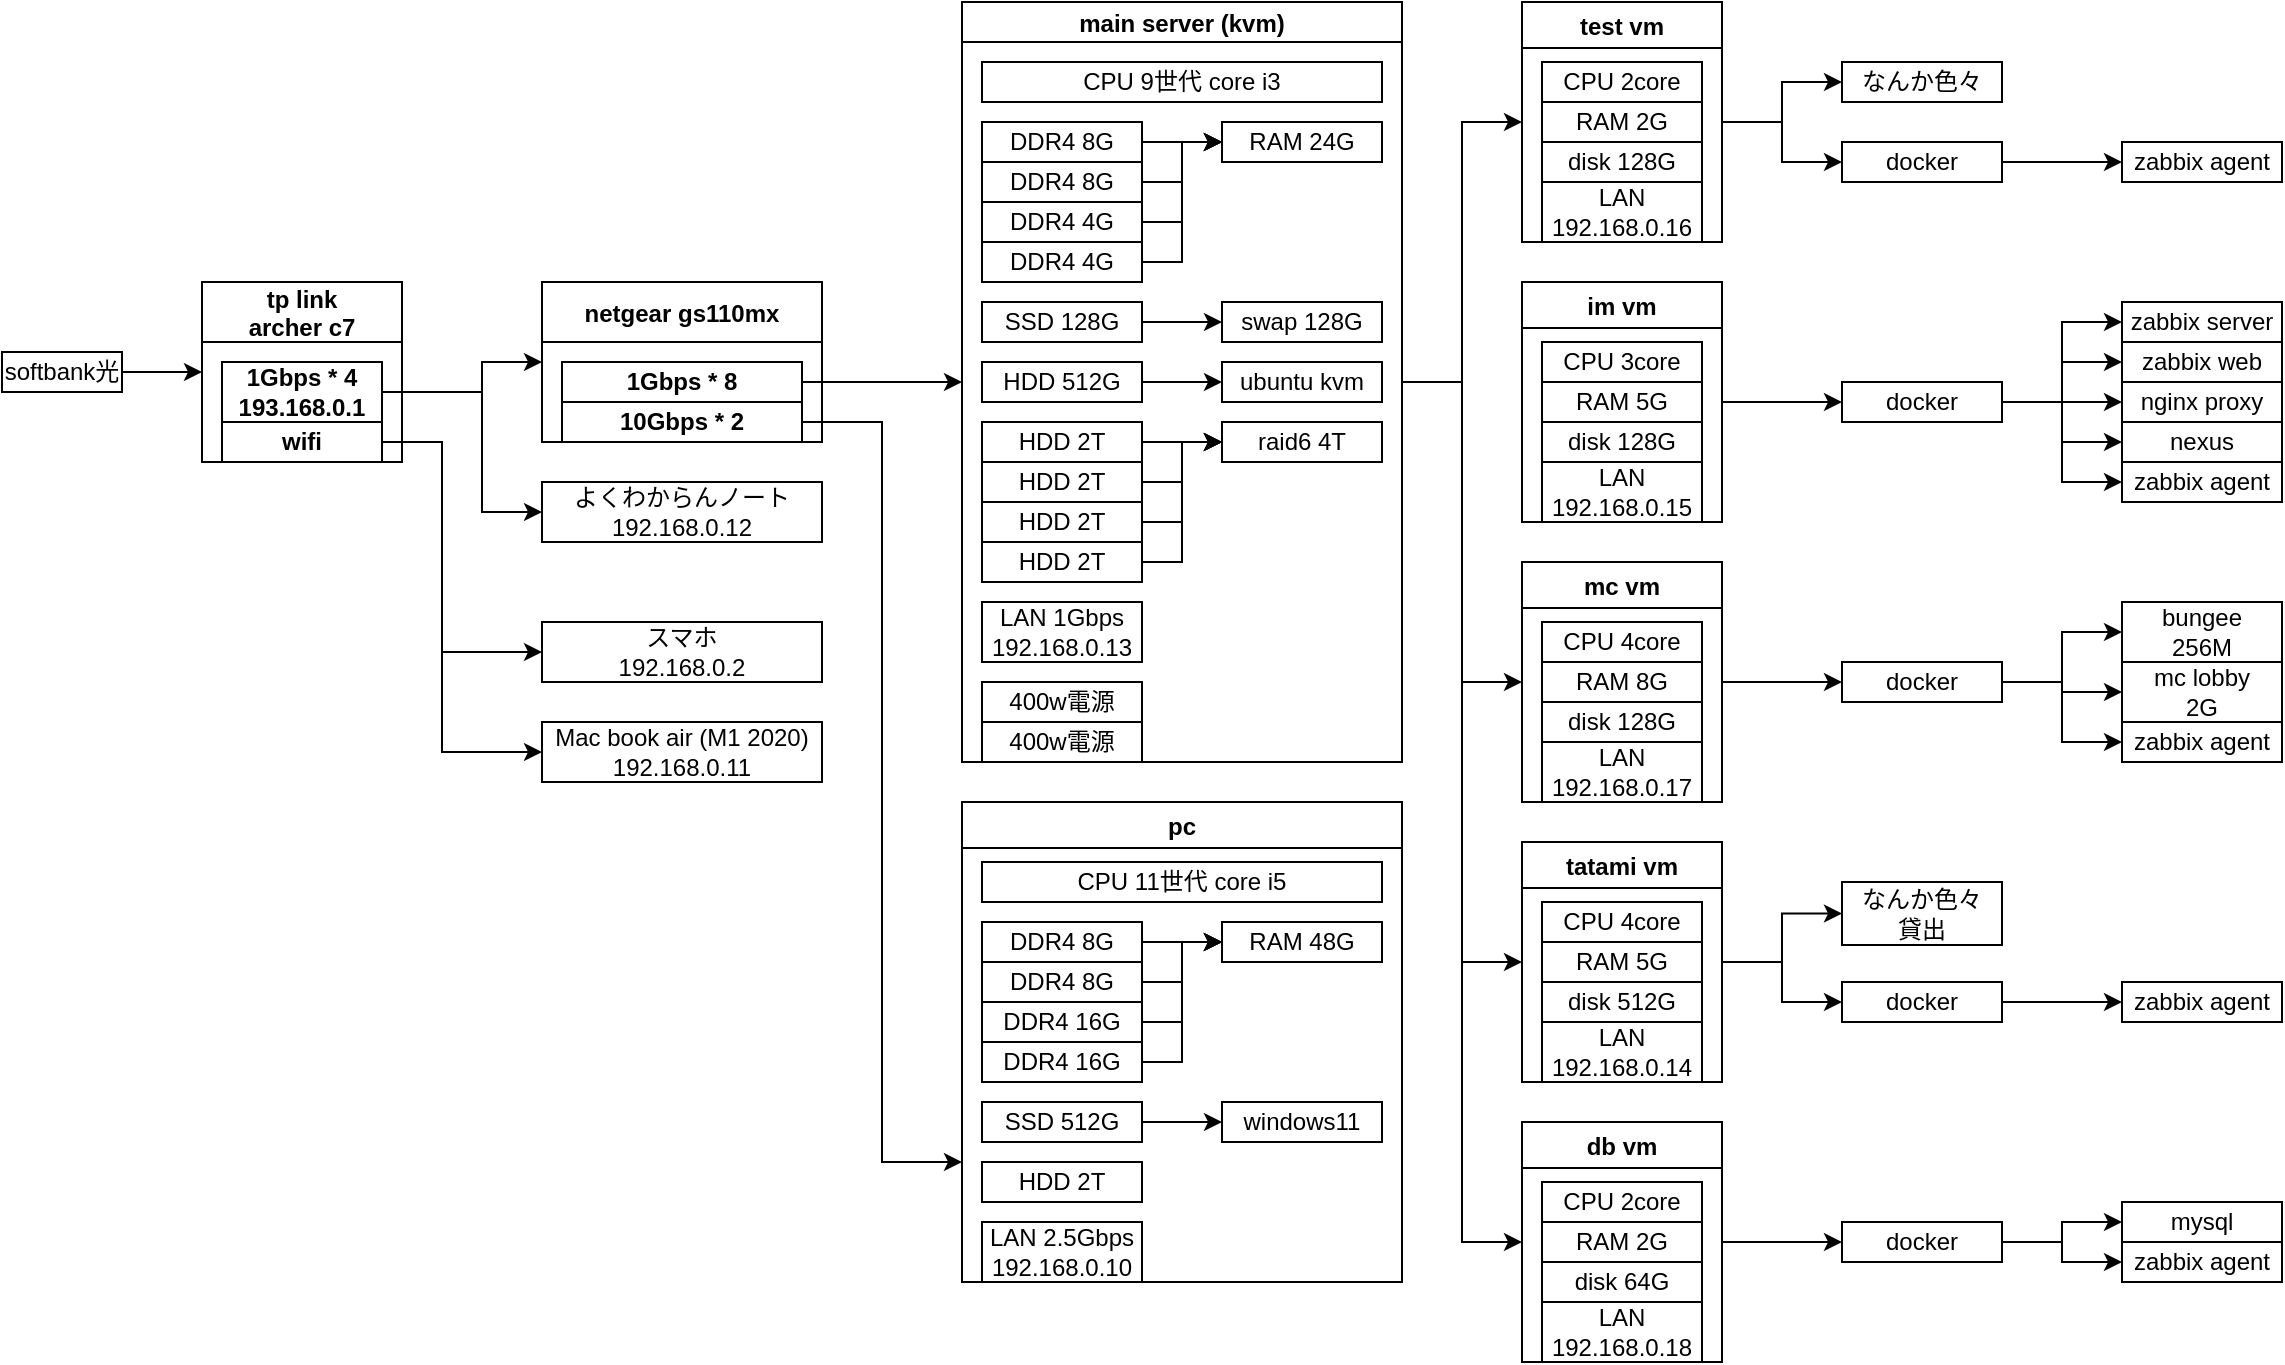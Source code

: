 <mxfile version="15.5.4" type="embed" pages="2"><diagram id="F0OBJqVu1mHpr89dbaOW" name="ページ1"><mxGraphModel dx="1146" dy="735" grid="1" gridSize="10" guides="1" tooltips="1" connect="1" arrows="1" fold="1" page="1" pageScale="1" pageWidth="1169" pageHeight="827" math="0" shadow="0"><root><mxCell id="0"/><mxCell id="1" parent="0"/><mxCell id="192" style="edgeStyle=orthogonalEdgeStyle;rounded=0;sketch=0;html=1;exitX=1;exitY=0.5;exitDx=0;exitDy=0;entryX=0;entryY=0.5;entryDx=0;entryDy=0;shadow=0;labelBackgroundColor=#FFFFFF;" parent="1" source="38" target="90" edge="1"><mxGeometry relative="1" as="geometry"/></mxCell><mxCell id="193" style="edgeStyle=orthogonalEdgeStyle;rounded=0;sketch=0;html=1;exitX=1;exitY=0.5;exitDx=0;exitDy=0;entryX=0;entryY=0.5;entryDx=0;entryDy=0;shadow=0;labelBackgroundColor=#FFFFFF;" parent="1" source="38" target="101" edge="1"><mxGeometry relative="1" as="geometry"/></mxCell><mxCell id="194" style="edgeStyle=orthogonalEdgeStyle;rounded=0;sketch=0;html=1;exitX=1;exitY=0.5;exitDx=0;exitDy=0;entryX=0;entryY=0.5;entryDx=0;entryDy=0;shadow=0;labelBackgroundColor=#FFFFFF;" parent="1" source="38" target="105" edge="1"><mxGeometry relative="1" as="geometry"/></mxCell><mxCell id="195" style="edgeStyle=orthogonalEdgeStyle;rounded=0;sketch=0;html=1;exitX=1;exitY=0.5;exitDx=0;exitDy=0;entryX=0;entryY=0.5;entryDx=0;entryDy=0;shadow=0;labelBackgroundColor=#FFFFFF;" parent="1" source="38" target="109" edge="1"><mxGeometry relative="1" as="geometry"/></mxCell><mxCell id="38" value="main server (kvm)" style="swimlane;startSize=20;shadow=0;sketch=0;" parent="1" vertex="1"><mxGeometry x="480" y="20" width="220" height="380" as="geometry"/></mxCell><mxCell id="14" value="CPU 9世代 core i3" style="rounded=0;whiteSpace=wrap;html=1;shadow=0;sketch=0;" parent="38" vertex="1"><mxGeometry x="10" y="30" width="200" height="20" as="geometry"/></mxCell><mxCell id="13" value="RAM 24G" style="rounded=0;whiteSpace=wrap;html=1;shadow=0;sketch=0;" parent="38" vertex="1"><mxGeometry x="130" y="60" width="80" height="20" as="geometry"/></mxCell><mxCell id="29" value="swap 128G" style="rounded=0;whiteSpace=wrap;html=1;shadow=0;sketch=0;" parent="38" vertex="1"><mxGeometry x="130" y="150" width="80" height="20" as="geometry"/></mxCell><mxCell id="63" style="edgeStyle=orthogonalEdgeStyle;rounded=0;html=1;exitX=1;exitY=0.5;exitDx=0;exitDy=0;entryX=0;entryY=0.5;entryDx=0;entryDy=0;shadow=0;sketch=0;" parent="38" source="12" target="29" edge="1"><mxGeometry relative="1" as="geometry"/></mxCell><mxCell id="12" value="SSD 128G" style="rounded=0;whiteSpace=wrap;html=1;shadow=0;sketch=0;" parent="38" vertex="1"><mxGeometry x="10" y="150" width="80" height="20" as="geometry"/></mxCell><mxCell id="28" value="ubuntu kvm" style="rounded=0;whiteSpace=wrap;html=1;shadow=0;sketch=0;" parent="38" vertex="1"><mxGeometry x="130" y="180" width="80" height="20" as="geometry"/></mxCell><mxCell id="66" style="edgeStyle=orthogonalEdgeStyle;rounded=0;html=1;exitX=1;exitY=0.5;exitDx=0;exitDy=0;entryX=0;entryY=0.5;entryDx=0;entryDy=0;shadow=0;sketch=0;" parent="38" source="9" target="15" edge="1"><mxGeometry relative="1" as="geometry"/></mxCell><mxCell id="9" value="HDD 2T" style="rounded=0;whiteSpace=wrap;html=1;shadow=0;sketch=0;" parent="38" vertex="1"><mxGeometry x="10" y="230" width="80" height="20" as="geometry"/></mxCell><mxCell id="68" style="edgeStyle=orthogonalEdgeStyle;rounded=0;html=1;exitX=1;exitY=0.5;exitDx=0;exitDy=0;entryX=0;entryY=0.5;entryDx=0;entryDy=0;shadow=0;sketch=0;" parent="38" source="10" target="15" edge="1"><mxGeometry relative="1" as="geometry"/></mxCell><mxCell id="10" value="HDD 2T" style="rounded=0;whiteSpace=wrap;html=1;shadow=0;sketch=0;" parent="38" vertex="1"><mxGeometry x="10" y="250" width="80" height="20" as="geometry"/></mxCell><mxCell id="65" style="edgeStyle=orthogonalEdgeStyle;rounded=0;html=1;exitX=1;exitY=0.5;exitDx=0;exitDy=0;entryX=0;entryY=0.5;entryDx=0;entryDy=0;shadow=0;sketch=0;" parent="38" source="8" target="15" edge="1"><mxGeometry relative="1" as="geometry"/></mxCell><mxCell id="8" value="HDD 2T" style="rounded=0;whiteSpace=wrap;html=1;shadow=0;sketch=0;" parent="38" vertex="1"><mxGeometry x="10" y="210" width="80" height="20" as="geometry"/></mxCell><mxCell id="69" style="edgeStyle=orthogonalEdgeStyle;rounded=0;html=1;exitX=1;exitY=0.5;exitDx=0;exitDy=0;entryX=0;entryY=0.5;entryDx=0;entryDy=0;shadow=0;sketch=0;" parent="38" source="7" target="15" edge="1"><mxGeometry relative="1" as="geometry"/></mxCell><mxCell id="7" value="HDD 2T" style="rounded=0;whiteSpace=wrap;html=1;shadow=0;sketch=0;" parent="38" vertex="1"><mxGeometry x="10" y="270" width="80" height="20" as="geometry"/></mxCell><mxCell id="4" value="400w電源" style="rounded=0;whiteSpace=wrap;html=1;shadow=0;sketch=0;" parent="38" vertex="1"><mxGeometry x="10" y="340" width="80" height="20" as="geometry"/></mxCell><mxCell id="5" value="400w電源" style="rounded=0;whiteSpace=wrap;html=1;shadow=0;sketch=0;" parent="38" vertex="1"><mxGeometry x="10" y="360" width="80" height="20" as="geometry"/></mxCell><mxCell id="15" value="raid6 4T" style="rounded=0;whiteSpace=wrap;html=1;shadow=0;sketch=0;" parent="38" vertex="1"><mxGeometry x="130" y="210" width="80" height="20" as="geometry"/></mxCell><mxCell id="64" style="edgeStyle=orthogonalEdgeStyle;rounded=0;html=1;exitX=1;exitY=0.5;exitDx=0;exitDy=0;entryX=0;entryY=0.5;entryDx=0;entryDy=0;shadow=0;sketch=0;" parent="38" source="11" target="28" edge="1"><mxGeometry relative="1" as="geometry"/></mxCell><mxCell id="11" value="HDD 512G" style="rounded=0;whiteSpace=wrap;html=1;shadow=0;sketch=0;" parent="38" vertex="1"><mxGeometry x="10" y="180" width="80" height="20" as="geometry"/></mxCell><mxCell id="48" value="LAN 1Gbps&lt;br&gt;192.168.0.13" style="rounded=0;whiteSpace=wrap;html=1;shadow=0;sketch=0;" parent="38" vertex="1"><mxGeometry x="10" y="300" width="80" height="30" as="geometry"/></mxCell><mxCell id="58" style="edgeStyle=orthogonalEdgeStyle;rounded=0;html=1;exitX=1;exitY=0.5;exitDx=0;exitDy=0;entryX=0;entryY=0.5;entryDx=0;entryDy=0;shadow=0;sketch=0;" parent="38" source="50" target="13" edge="1"><mxGeometry relative="1" as="geometry"/></mxCell><mxCell id="50" value="DDR4 8G" style="rounded=0;whiteSpace=wrap;html=1;shadow=0;sketch=0;" parent="38" vertex="1"><mxGeometry x="10" y="60" width="80" height="20" as="geometry"/></mxCell><mxCell id="60" style="edgeStyle=orthogonalEdgeStyle;rounded=0;html=1;exitX=1;exitY=0.5;exitDx=0;exitDy=0;entryX=0;entryY=0.5;entryDx=0;entryDy=0;shadow=0;sketch=0;" parent="38" source="51" target="13" edge="1"><mxGeometry relative="1" as="geometry"/></mxCell><mxCell id="51" value="DDR4 8G" style="rounded=0;whiteSpace=wrap;html=1;shadow=0;sketch=0;" parent="38" vertex="1"><mxGeometry x="10" y="80" width="80" height="20" as="geometry"/></mxCell><mxCell id="61" style="edgeStyle=orthogonalEdgeStyle;rounded=0;html=1;exitX=1;exitY=0.5;exitDx=0;exitDy=0;entryX=0;entryY=0.5;entryDx=0;entryDy=0;shadow=0;sketch=0;" parent="38" source="52" target="13" edge="1"><mxGeometry relative="1" as="geometry"/></mxCell><mxCell id="52" value="DDR4 4G" style="rounded=0;whiteSpace=wrap;html=1;shadow=0;sketch=0;" parent="38" vertex="1"><mxGeometry x="10" y="100" width="80" height="20" as="geometry"/></mxCell><mxCell id="62" style="edgeStyle=orthogonalEdgeStyle;rounded=0;html=1;exitX=1;exitY=0.5;exitDx=0;exitDy=0;entryX=0;entryY=0.5;entryDx=0;entryDy=0;shadow=0;sketch=0;" parent="38" source="53" target="13" edge="1"><mxGeometry relative="1" as="geometry"/></mxCell><mxCell id="53" value="DDR4 4G" style="rounded=0;whiteSpace=wrap;html=1;shadow=0;sketch=0;" parent="38" vertex="1"><mxGeometry x="10" y="120" width="80" height="20" as="geometry"/></mxCell><mxCell id="219" style="edgeStyle=orthogonalEdgeStyle;rounded=0;sketch=0;html=1;exitX=1;exitY=0.5;exitDx=0;exitDy=0;entryX=0;entryY=0.5;entryDx=0;entryDy=0;shadow=0;labelBackgroundColor=#FFFFFF;" parent="1" source="55" target="203" edge="1"><mxGeometry relative="1" as="geometry"/></mxCell><mxCell id="55" value="softbank光" style="rounded=0;whiteSpace=wrap;html=1;shadow=0;sketch=0;" parent="1" vertex="1"><mxGeometry y="195" width="60" height="20" as="geometry"/></mxCell><mxCell id="70" value="pc" style="swimlane;shadow=0;sketch=0;" parent="1" vertex="1"><mxGeometry x="480" y="420" width="220" height="240" as="geometry"/></mxCell><mxCell id="71" value="CPU 11世代 core i5" style="rounded=0;whiteSpace=wrap;html=1;shadow=0;sketch=0;" parent="70" vertex="1"><mxGeometry x="10" y="30" width="200" height="20" as="geometry"/></mxCell><mxCell id="72" value="RAM 48G" style="rounded=0;whiteSpace=wrap;html=1;shadow=0;sketch=0;" parent="70" vertex="1"><mxGeometry x="130" y="60" width="80" height="20" as="geometry"/></mxCell><mxCell id="73" style="edgeStyle=orthogonalEdgeStyle;rounded=0;html=1;exitX=1;exitY=0.5;exitDx=0;exitDy=0;entryX=0;entryY=0.5;entryDx=0;entryDy=0;shadow=0;sketch=0;" parent="70" source="74" target="72" edge="1"><mxGeometry relative="1" as="geometry"/></mxCell><mxCell id="74" value="DDR4 8G" style="rounded=0;whiteSpace=wrap;html=1;shadow=0;sketch=0;" parent="70" vertex="1"><mxGeometry x="10" y="60" width="80" height="20" as="geometry"/></mxCell><mxCell id="75" style="edgeStyle=orthogonalEdgeStyle;rounded=0;html=1;exitX=1;exitY=0.5;exitDx=0;exitDy=0;entryX=0;entryY=0.5;entryDx=0;entryDy=0;shadow=0;sketch=0;" parent="70" source="76" target="72" edge="1"><mxGeometry relative="1" as="geometry"/></mxCell><mxCell id="76" value="DDR4 8G" style="rounded=0;whiteSpace=wrap;html=1;shadow=0;sketch=0;" parent="70" vertex="1"><mxGeometry x="10" y="80" width="80" height="20" as="geometry"/></mxCell><mxCell id="77" style="edgeStyle=orthogonalEdgeStyle;rounded=0;html=1;exitX=1;exitY=0.5;exitDx=0;exitDy=0;entryX=0;entryY=0.5;entryDx=0;entryDy=0;shadow=0;sketch=0;" parent="70" source="78" target="72" edge="1"><mxGeometry relative="1" as="geometry"/></mxCell><mxCell id="78" value="DDR4 16G" style="rounded=0;whiteSpace=wrap;html=1;shadow=0;sketch=0;" parent="70" vertex="1"><mxGeometry x="10" y="100" width="80" height="20" as="geometry"/></mxCell><mxCell id="79" style="edgeStyle=orthogonalEdgeStyle;rounded=0;html=1;exitX=1;exitY=0.5;exitDx=0;exitDy=0;entryX=0;entryY=0.5;entryDx=0;entryDy=0;shadow=0;sketch=0;" parent="70" source="80" target="72" edge="1"><mxGeometry relative="1" as="geometry"/></mxCell><mxCell id="80" value="DDR4 16G" style="rounded=0;whiteSpace=wrap;html=1;shadow=0;sketch=0;" parent="70" vertex="1"><mxGeometry x="10" y="120" width="80" height="20" as="geometry"/></mxCell><mxCell id="81" value="windows11" style="rounded=0;whiteSpace=wrap;html=1;shadow=0;sketch=0;" parent="70" vertex="1"><mxGeometry x="130" y="150" width="80" height="20" as="geometry"/></mxCell><mxCell id="82" style="edgeStyle=orthogonalEdgeStyle;rounded=0;html=1;exitX=1;exitY=0.5;exitDx=0;exitDy=0;entryX=0;entryY=0.5;entryDx=0;entryDy=0;shadow=0;sketch=0;" parent="70" source="83" target="81" edge="1"><mxGeometry relative="1" as="geometry"/></mxCell><mxCell id="83" value="SSD 512G" style="rounded=0;whiteSpace=wrap;html=1;shadow=0;sketch=0;" parent="70" vertex="1"><mxGeometry x="10" y="150" width="80" height="20" as="geometry"/></mxCell><mxCell id="84" value="HDD 2T" style="rounded=0;whiteSpace=wrap;html=1;shadow=0;sketch=0;" parent="70" vertex="1"><mxGeometry x="10" y="180" width="80" height="20" as="geometry"/></mxCell><mxCell id="88" value="LAN 2.5Gbps&lt;br&gt;192.168.0.10" style="rounded=0;whiteSpace=wrap;html=1;shadow=0;sketch=0;" parent="70" vertex="1"><mxGeometry x="10" y="210" width="80" height="30" as="geometry"/></mxCell><mxCell id="132" style="edgeStyle=orthogonalEdgeStyle;rounded=0;html=1;exitX=1;exitY=0.5;exitDx=0;exitDy=0;entryX=0;entryY=0.5;entryDx=0;entryDy=0;shadow=0;sketch=0;" parent="1" source="90" target="127" edge="1"><mxGeometry relative="1" as="geometry"/></mxCell><mxCell id="172" style="edgeStyle=orthogonalEdgeStyle;rounded=0;html=1;exitX=1;exitY=0.5;exitDx=0;exitDy=0;entryX=0;entryY=0.5;entryDx=0;entryDy=0;shadow=0;sketch=0;" parent="1" source="90" target="171" edge="1"><mxGeometry relative="1" as="geometry"/></mxCell><mxCell id="90" value="test vm" style="swimlane;shadow=0;sketch=0;" parent="1" vertex="1"><mxGeometry x="760" y="20" width="100" height="120" as="geometry"/></mxCell><mxCell id="94" value="CPU 2core" style="rounded=0;whiteSpace=wrap;html=1;shadow=0;sketch=0;" parent="90" vertex="1"><mxGeometry x="10" y="30" width="80" height="20" as="geometry"/></mxCell><mxCell id="95" value="RAM 2G" style="rounded=0;whiteSpace=wrap;html=1;shadow=0;sketch=0;" parent="90" vertex="1"><mxGeometry x="10" y="50" width="80" height="20" as="geometry"/></mxCell><mxCell id="96" value="disk 128G" style="rounded=0;whiteSpace=wrap;html=1;shadow=0;sketch=0;" parent="90" vertex="1"><mxGeometry x="10" y="70" width="80" height="20" as="geometry"/></mxCell><mxCell id="156" value="LAN&lt;br&gt;192.168.0.16" style="rounded=0;whiteSpace=wrap;html=1;shadow=0;sketch=0;" parent="90" vertex="1"><mxGeometry x="10" y="90" width="80" height="30" as="geometry"/></mxCell><mxCell id="140" style="edgeStyle=orthogonalEdgeStyle;rounded=0;html=1;exitX=1;exitY=0.5;exitDx=0;exitDy=0;entryX=0;entryY=0.5;entryDx=0;entryDy=0;shadow=0;sketch=0;" parent="1" source="97" target="139" edge="1"><mxGeometry relative="1" as="geometry"/></mxCell><mxCell id="97" value="im vm" style="swimlane;shadow=0;sketch=0;" parent="1" vertex="1"><mxGeometry x="760" y="160" width="100" height="120" as="geometry"/></mxCell><mxCell id="98" value="CPU 3core" style="rounded=0;whiteSpace=wrap;html=1;shadow=0;sketch=0;" parent="97" vertex="1"><mxGeometry x="10" y="30" width="80" height="20" as="geometry"/></mxCell><mxCell id="99" value="RAM 5G" style="rounded=0;whiteSpace=wrap;html=1;shadow=0;sketch=0;" parent="97" vertex="1"><mxGeometry x="10" y="50" width="80" height="20" as="geometry"/></mxCell><mxCell id="100" value="disk 128G" style="rounded=0;whiteSpace=wrap;html=1;shadow=0;sketch=0;" parent="97" vertex="1"><mxGeometry x="10" y="70" width="80" height="20" as="geometry"/></mxCell><mxCell id="157" value="LAN&lt;br&gt;192.168.0.15" style="rounded=0;whiteSpace=wrap;html=1;shadow=0;sketch=0;" parent="97" vertex="1"><mxGeometry x="10" y="90" width="80" height="30" as="geometry"/></mxCell><mxCell id="146" style="edgeStyle=orthogonalEdgeStyle;rounded=0;html=1;exitX=1;exitY=0.5;exitDx=0;exitDy=0;entryX=0;entryY=0.5;entryDx=0;entryDy=0;shadow=0;sketch=0;" parent="1" source="101" target="145" edge="1"><mxGeometry relative="1" as="geometry"/></mxCell><mxCell id="101" value="mc vm" style="swimlane;shadow=0;sketch=0;startSize=23;" parent="1" vertex="1"><mxGeometry x="760" y="300" width="100" height="120" as="geometry"/></mxCell><mxCell id="102" value="CPU 4core" style="rounded=0;whiteSpace=wrap;html=1;shadow=0;sketch=0;" parent="101" vertex="1"><mxGeometry x="10" y="30" width="80" height="20" as="geometry"/></mxCell><mxCell id="103" value="RAM 8G" style="rounded=0;whiteSpace=wrap;html=1;shadow=0;sketch=0;" parent="101" vertex="1"><mxGeometry x="10" y="50" width="80" height="20" as="geometry"/></mxCell><mxCell id="104" value="disk 128G" style="rounded=0;whiteSpace=wrap;html=1;shadow=0;sketch=0;" parent="101" vertex="1"><mxGeometry x="10" y="70" width="80" height="20" as="geometry"/></mxCell><mxCell id="159" value="LAN&lt;br&gt;192.168.0.17" style="rounded=0;whiteSpace=wrap;html=1;shadow=0;sketch=0;" parent="101" vertex="1"><mxGeometry x="10" y="90" width="80" height="30" as="geometry"/></mxCell><mxCell id="151" style="edgeStyle=orthogonalEdgeStyle;rounded=0;html=1;exitX=1;exitY=0.5;exitDx=0;exitDy=0;entryX=0;entryY=0.5;entryDx=0;entryDy=0;shadow=0;sketch=0;" parent="1" source="105" target="150" edge="1"><mxGeometry relative="1" as="geometry"/></mxCell><mxCell id="180" style="edgeStyle=orthogonalEdgeStyle;rounded=0;html=1;exitX=1;exitY=0.5;exitDx=0;exitDy=0;entryX=0;entryY=0.5;entryDx=0;entryDy=0;shadow=0;sketch=0;" parent="1" source="105" target="179" edge="1"><mxGeometry relative="1" as="geometry"/></mxCell><mxCell id="105" value="tatami vm" style="swimlane;startSize=23;shadow=0;sketch=0;" parent="1" vertex="1"><mxGeometry x="760" y="440" width="100" height="120" as="geometry"/></mxCell><mxCell id="106" value="CPU 4core" style="rounded=0;whiteSpace=wrap;html=1;shadow=0;sketch=0;" parent="105" vertex="1"><mxGeometry x="10" y="30" width="80" height="20" as="geometry"/></mxCell><mxCell id="107" value="RAM 5G" style="rounded=0;whiteSpace=wrap;html=1;shadow=0;sketch=0;" parent="105" vertex="1"><mxGeometry x="10" y="50" width="80" height="20" as="geometry"/></mxCell><mxCell id="108" value="disk 512G" style="rounded=0;whiteSpace=wrap;html=1;shadow=0;sketch=0;" parent="105" vertex="1"><mxGeometry x="10" y="70" width="80" height="20" as="geometry"/></mxCell><mxCell id="160" value="LAN&lt;br&gt;192.168.0.14" style="rounded=0;whiteSpace=wrap;html=1;shadow=0;sketch=0;" parent="105" vertex="1"><mxGeometry x="10" y="90" width="80" height="30" as="geometry"/></mxCell><mxCell id="153" style="edgeStyle=orthogonalEdgeStyle;rounded=0;html=1;exitX=1;exitY=0.5;exitDx=0;exitDy=0;entryX=0;entryY=0.5;entryDx=0;entryDy=0;shadow=0;sketch=0;" parent="1" source="109" target="152" edge="1"><mxGeometry relative="1" as="geometry"/></mxCell><mxCell id="109" value="db vm" style="swimlane;startSize=23;shadow=0;sketch=0;" parent="1" vertex="1"><mxGeometry x="760" y="580" width="100" height="120" as="geometry"/></mxCell><mxCell id="110" value="CPU 2core" style="rounded=0;whiteSpace=wrap;html=1;shadow=0;sketch=0;" parent="109" vertex="1"><mxGeometry x="10" y="30" width="80" height="20" as="geometry"/></mxCell><mxCell id="111" value="RAM 2G" style="rounded=0;whiteSpace=wrap;html=1;shadow=0;sketch=0;" parent="109" vertex="1"><mxGeometry x="10" y="50" width="80" height="20" as="geometry"/></mxCell><mxCell id="112" value="disk 64G" style="rounded=0;whiteSpace=wrap;html=1;shadow=0;sketch=0;" parent="109" vertex="1"><mxGeometry x="10" y="70" width="80" height="20" as="geometry"/></mxCell><mxCell id="161" value="LAN&lt;br&gt;192.168.0.18" style="rounded=0;whiteSpace=wrap;html=1;shadow=0;sketch=0;" parent="109" vertex="1"><mxGeometry x="10" y="90" width="80" height="30" as="geometry"/></mxCell><mxCell id="127" value="なんか色々" style="rounded=0;whiteSpace=wrap;html=1;shadow=0;sketch=0;" parent="1" vertex="1"><mxGeometry x="920" y="50" width="80" height="20" as="geometry"/></mxCell><mxCell id="128" value="zabbix server&lt;span style=&quot;color: rgba(0 , 0 , 0 , 0) ; font-family: monospace ; font-size: 0px&quot;&gt;%3CmxGraphModel%3E%3Croot%3E%3CmxCell%20id%3D%220%22%2F%3E%3CmxCell%20id%3D%221%22%20parent%3D%220%22%2F%3E%3CmxCell%20id%3D%222%22%20value%3D%22%E3%81%AA%E3%82%93%E3%81%8B%E8%89%B2%E3%80%85%22%20style%3D%22rounded%3D0%3BwhiteSpace%3Dwrap%3Bhtml%3D1%3B%22%20vertex%3D%221%22%20parent%3D%221%22%3E%3CmxGeometry%20x%3D%22680%22%20y%3D%2240%22%20width%3D%2280%22%20height%3D%2220%22%20as%3D%22geometry%22%2F%3E%3C%2FmxCell%3E%3C%2Froot%3E%3C%2FmxGraphModel%3E&lt;/span&gt;&lt;span style=&quot;color: rgba(0 , 0 , 0 , 0) ; font-family: monospace ; font-size: 0px&quot;&gt;%3CmxGraphModel%3E%3Croot%3E%3CmxCell%20id%3D%220%22%2F%3E%3CmxCell%20id%3D%221%22%20parent%3D%220%22%2F%3E%3CmxCell%20id%3D%222%22%20value%3D%22%E3%81%AA%E3%82%93%E3%81%8B%E8%89%B2%E3%80%85%22%20style%3D%22rounded%3D0%3BwhiteSpace%3Dwrap%3Bhtml%3D1%3B%22%20vertex%3D%221%22%20parent%3D%221%22%3E%3CmxGeometry%20x%3D%22680%22%20y%3D%2240%22%20width%3D%2280%22%20height%3D%2220%22%20as%3D%22geometry%22%2F%3E%3C%2FmxCell%3E%3C%2Froot%3E%3C%2FmxGraphModel%3E&lt;/span&gt;" style="rounded=0;whiteSpace=wrap;html=1;shadow=0;sketch=0;" parent="1" vertex="1"><mxGeometry x="1060" y="170" width="80" height="20" as="geometry"/></mxCell><mxCell id="129" value="zabbix web&lt;span style=&quot;color: rgba(0 , 0 , 0 , 0) ; font-family: monospace ; font-size: 0px&quot;&gt;%3CmxGraphModel%3E%3Croot%3E%3CmxCell%20id%3D%220%22%2F%3E%3CmxCell%20id%3D%221%22%20parent%3D%220%22%2F%3E%3CmxCell%20id%3D%222%22%20value%3D%22%E3%81%AA%E3%82%93%E3%81%8B%E8%89%B2%E3%80%85%22%20style%3D%22rounded%3D0%3BwhiteSpace%3Dwrap%3Bhtml%3D1%3B%22%20vertex%3D%221%22%20parent%3D%221%22%3E%3CmxGeometry%20x%3D%22680%22%20y%3D%2240%22%20width%3D%2280%22%20height%3D%2220%22%20as%3D%22geometry%22%2F%3E%3C%2FmxCell%3E%3C%2Froot%3E%3C%2FmxGraphModel%3E&lt;/span&gt;&lt;span style=&quot;color: rgba(0 , 0 , 0 , 0) ; font-family: monospace ; font-size: 0px&quot;&gt;%3CmxGraphModel%3E%3Croot%3E%3CmxCell%20id%3D%220%22%2F%3E%3CmxCell%20id%3D%221%22%20parent%3D%220%22%2F%3E%3CmxCell%20id%3D%222%22%20value%3D%22%E3%81%AA%E3%82%93%E3%81%8B%E8%89%B2%E3%80%85%22%20style%3D%22rounded%3D0%3BwhiteSpace%3Dwrap%3Bhtml%3D1%3B%22%20vertex%3D%221%22%20parent%3D%221%22%3E%3CmxGeometry%20x%3D%22680%22%20y%3D%2240%22%20width%3D%2280%22%20height%3D%2220%22%20as%3D%22geometry%22%2F%3E%3C%2FmxCell%3E%3C%2Froot%3E%3C%2FmxGraphModel&lt;/span&gt;" style="rounded=0;whiteSpace=wrap;html=1;shadow=0;sketch=0;" parent="1" vertex="1"><mxGeometry x="1060" y="190" width="80" height="20" as="geometry"/></mxCell><mxCell id="130" value="nginx proxy" style="rounded=0;whiteSpace=wrap;html=1;shadow=0;sketch=0;" parent="1" vertex="1"><mxGeometry x="1060" y="210" width="80" height="20" as="geometry"/></mxCell><mxCell id="131" value="nexus" style="rounded=0;whiteSpace=wrap;html=1;shadow=0;sketch=0;" parent="1" vertex="1"><mxGeometry x="1060" y="230" width="80" height="20" as="geometry"/></mxCell><mxCell id="138" value="bungee&lt;br&gt;256M" style="rounded=0;whiteSpace=wrap;html=1;shadow=0;sketch=0;" parent="1" vertex="1"><mxGeometry x="1060" y="320" width="80" height="30" as="geometry"/></mxCell><mxCell id="141" style="edgeStyle=orthogonalEdgeStyle;rounded=0;html=1;exitX=1;exitY=0.5;exitDx=0;exitDy=0;entryX=0;entryY=0.5;entryDx=0;entryDy=0;shadow=0;sketch=0;" parent="1" source="139" target="128" edge="1"><mxGeometry relative="1" as="geometry"/></mxCell><mxCell id="142" style="edgeStyle=orthogonalEdgeStyle;rounded=0;html=1;exitX=1;exitY=0.5;exitDx=0;exitDy=0;entryX=0;entryY=0.5;entryDx=0;entryDy=0;shadow=0;sketch=0;" parent="1" source="139" target="129" edge="1"><mxGeometry relative="1" as="geometry"/></mxCell><mxCell id="143" style="edgeStyle=orthogonalEdgeStyle;rounded=0;html=1;exitX=1;exitY=0.5;exitDx=0;exitDy=0;entryX=0;entryY=0.5;entryDx=0;entryDy=0;shadow=0;sketch=0;" parent="1" source="139" target="130" edge="1"><mxGeometry relative="1" as="geometry"/></mxCell><mxCell id="144" style="edgeStyle=orthogonalEdgeStyle;rounded=0;html=1;exitX=1;exitY=0.5;exitDx=0;exitDy=0;entryX=0;entryY=0.5;entryDx=0;entryDy=0;shadow=0;sketch=0;" parent="1" source="139" target="131" edge="1"><mxGeometry relative="1" as="geometry"/></mxCell><mxCell id="184" style="edgeStyle=orthogonalEdgeStyle;rounded=0;html=1;exitX=1;exitY=0.5;exitDx=0;exitDy=0;entryX=0;entryY=0.5;entryDx=0;entryDy=0;shadow=0;sketch=0;" parent="1" source="139" target="175" edge="1"><mxGeometry relative="1" as="geometry"/></mxCell><mxCell id="139" value="docker" style="rounded=0;whiteSpace=wrap;html=1;shadow=0;sketch=0;" parent="1" vertex="1"><mxGeometry x="920" y="210" width="80" height="20" as="geometry"/></mxCell><mxCell id="147" style="edgeStyle=orthogonalEdgeStyle;rounded=0;html=1;exitX=1;exitY=0.5;exitDx=0;exitDy=0;entryX=0;entryY=0.5;entryDx=0;entryDy=0;shadow=0;sketch=0;" parent="1" source="145" target="138" edge="1"><mxGeometry relative="1" as="geometry"/></mxCell><mxCell id="149" style="edgeStyle=orthogonalEdgeStyle;rounded=0;html=1;exitX=1;exitY=0.5;exitDx=0;exitDy=0;entryX=0;entryY=0.5;entryDx=0;entryDy=0;shadow=0;sketch=0;" parent="1" source="145" target="148" edge="1"><mxGeometry relative="1" as="geometry"/></mxCell><mxCell id="183" style="edgeStyle=orthogonalEdgeStyle;rounded=0;html=1;exitX=1;exitY=0.5;exitDx=0;exitDy=0;entryX=0;entryY=0.5;entryDx=0;entryDy=0;shadow=0;sketch=0;" parent="1" source="145" target="176" edge="1"><mxGeometry relative="1" as="geometry"/></mxCell><mxCell id="145" value="docker" style="rounded=0;whiteSpace=wrap;html=1;shadow=0;sketch=0;" parent="1" vertex="1"><mxGeometry x="920" y="350" width="80" height="20" as="geometry"/></mxCell><mxCell id="148" value="mc lobby&lt;br&gt;2G" style="rounded=0;whiteSpace=wrap;html=1;shadow=0;sketch=0;" parent="1" vertex="1"><mxGeometry x="1060" y="350" width="80" height="30" as="geometry"/></mxCell><mxCell id="150" value="なんか色々&lt;br&gt;貸出" style="rounded=0;whiteSpace=wrap;html=1;shadow=0;sketch=0;" parent="1" vertex="1"><mxGeometry x="920" y="460" width="80" height="31.5" as="geometry"/></mxCell><mxCell id="155" style="edgeStyle=orthogonalEdgeStyle;rounded=0;html=1;exitX=1;exitY=0.5;exitDx=0;exitDy=0;entryX=0;entryY=0.5;entryDx=0;entryDy=0;shadow=0;sketch=0;" parent="1" source="152" target="154" edge="1"><mxGeometry relative="1" as="geometry"/></mxCell><mxCell id="182" style="edgeStyle=orthogonalEdgeStyle;rounded=0;html=1;exitX=1;exitY=0.5;exitDx=0;exitDy=0;entryX=0;entryY=0.5;entryDx=0;entryDy=0;shadow=0;sketch=0;" parent="1" source="152" target="178" edge="1"><mxGeometry relative="1" as="geometry"/></mxCell><mxCell id="152" value="docker" style="rounded=0;whiteSpace=wrap;html=1;shadow=0;sketch=0;" parent="1" vertex="1"><mxGeometry x="920" y="630" width="80" height="20" as="geometry"/></mxCell><mxCell id="154" value="mysql" style="rounded=0;whiteSpace=wrap;html=1;shadow=0;sketch=0;" parent="1" vertex="1"><mxGeometry x="1060" y="620" width="80" height="20" as="geometry"/></mxCell><mxCell id="163" value="Mac book air (M1 2020)&lt;br&gt;192.168.0.11" style="rounded=0;whiteSpace=wrap;html=1;shadow=0;sketch=0;" parent="1" vertex="1"><mxGeometry x="270" y="380" width="140" height="30" as="geometry"/></mxCell><mxCell id="164" value="よくわからんノート&lt;br&gt;192.168.0.12" style="rounded=0;whiteSpace=wrap;html=1;shadow=0;sketch=0;" parent="1" vertex="1"><mxGeometry x="270" y="260" width="140" height="30" as="geometry"/></mxCell><mxCell id="165" value="スマホ&lt;br&gt;192.168.0.2" style="rounded=0;whiteSpace=wrap;html=1;shadow=0;sketch=0;" parent="1" vertex="1"><mxGeometry x="270" y="330" width="140" height="30" as="geometry"/></mxCell><mxCell id="169" value="zabbix agent&lt;span style=&quot;color: rgba(0 , 0 , 0 , 0) ; font-family: monospace ; font-size: 0px&quot;&gt;%3CmxGraphModel%3E%3Croot%3E%3CmxCell%20id%3D%220%22%2F%3E%3CmxCell%20id%3D%221%22%20parent%3D%220%22%2F%3E%3CmxCell%20id%3D%222%22%20value%3D%22%E3%81%AA%E3%82%93%E3%81%8B%E8%89%B2%E3%80%85%22%20style%3D%22rounded%3D0%3BwhiteSpace%3Dwrap%3Bhtml%3D1%3B%22%20vertex%3D%221%22%20parent%3D%221%22%3E%3CmxGeometry%20x%3D%22680%22%20y%3D%2240%22%20width%3D%2280%22%20height%3D%2220%22%20as%3D%22geometry%22%2F%3E%3C%2FmxCell%3E%3C%2Froot%3E%3C%2FmxGraphModel%3E&lt;/span&gt;&lt;span style=&quot;color: rgba(0 , 0 , 0 , 0) ; font-family: monospace ; font-size: 0px&quot;&gt;%3CmxGraphModel%3E%3Croot%3E%3CmxCell%20id%3D%220%22%2F%3E%3CmxCell%20id%3D%221%22%20parent%3D%220%22%2F%3E%3CmxCell%20id%3D%222%22%20value%3D%22%E3%81%AA%E3%82%93%E3%81%8B%E8%89%B2%E3%80%85%22%20style%3D%22rounded%3D0%3BwhiteSpace%3Dwrap%3Bhtml%3D1%3B%22%20vertex%3D%221%22%20parent%3D%221%22%3E%3CmxGeometry%20x%3D%22680%22%20y%3D%2240%22%20width%3D%2280%22%20height%3D%2220%22%20as%3D%22geometry%22%2F%3E%3C%2FmxCell%3E%3C%2Froot%3E%3C%2FmxGraphModel%3E&lt;/span&gt;" style="rounded=0;whiteSpace=wrap;html=1;shadow=0;sketch=0;" parent="1" vertex="1"><mxGeometry x="1060" y="90" width="80" height="20" as="geometry"/></mxCell><mxCell id="173" style="edgeStyle=orthogonalEdgeStyle;rounded=0;html=1;exitX=1;exitY=0.5;exitDx=0;exitDy=0;entryX=0;entryY=0.5;entryDx=0;entryDy=0;shadow=0;sketch=0;" parent="1" source="171" target="169" edge="1"><mxGeometry relative="1" as="geometry"/></mxCell><mxCell id="171" value="docker" style="rounded=0;whiteSpace=wrap;html=1;shadow=0;sketch=0;" parent="1" vertex="1"><mxGeometry x="920" y="90" width="80" height="20" as="geometry"/></mxCell><mxCell id="175" value="zabbix agent&lt;span style=&quot;color: rgba(0 , 0 , 0 , 0) ; font-family: monospace ; font-size: 0px&quot;&gt;%3CmxGraphModel%3E%3Croot%3E%3CmxCell%20id%3D%220%22%2F%3E%3CmxCell%20id%3D%221%22%20parent%3D%220%22%2F%3E%3CmxCell%20id%3D%222%22%20value%3D%22%E3%81%AA%E3%82%93%E3%81%8B%E8%89%B2%E3%80%85%22%20style%3D%22rounded%3D0%3BwhiteSpace%3Dwrap%3Bhtml%3D1%3B%22%20vertex%3D%221%22%20parent%3D%221%22%3E%3CmxGeometry%20x%3D%22680%22%20y%3D%2240%22%20width%3D%2280%22%20height%3D%2220%22%20as%3D%22geometry%22%2F%3E%3C%2FmxCell%3E%3C%2Froot%3E%3C%2FmxGraphModel%3E&lt;/span&gt;&lt;span style=&quot;color: rgba(0 , 0 , 0 , 0) ; font-family: monospace ; font-size: 0px&quot;&gt;%3CmxGraphModel%3E%3Croot%3E%3CmxCell%20id%3D%220%22%2F%3E%3CmxCell%20id%3D%221%22%20parent%3D%220%22%2F%3E%3CmxCell%20id%3D%222%22%20value%3D%22%E3%81%AA%E3%82%93%E3%81%8B%E8%89%B2%E3%80%85%22%20style%3D%22rounded%3D0%3BwhiteSpace%3Dwrap%3Bhtml%3D1%3B%22%20vertex%3D%221%22%20parent%3D%221%22%3E%3CmxGeometry%20x%3D%22680%22%20y%3D%2240%22%20width%3D%2280%22%20height%3D%2220%22%20as%3D%22geometry%22%2F%3E%3C%2FmxCell%3E%3C%2Froot%3E%3C%2FmxGraphModel%3E&lt;/span&gt;" style="rounded=0;whiteSpace=wrap;html=1;shadow=0;sketch=0;" parent="1" vertex="1"><mxGeometry x="1060" y="250" width="80" height="20" as="geometry"/></mxCell><mxCell id="176" value="zabbix agent&lt;span style=&quot;color: rgba(0 , 0 , 0 , 0) ; font-family: monospace ; font-size: 0px&quot;&gt;%3CmxGraphModel%3E%3Croot%3E%3CmxCell%20id%3D%220%22%2F%3E%3CmxCell%20id%3D%221%22%20parent%3D%220%22%2F%3E%3CmxCell%20id%3D%222%22%20value%3D%22%E3%81%AA%E3%82%93%E3%81%8B%E8%89%B2%E3%80%85%22%20style%3D%22rounded%3D0%3BwhiteSpace%3Dwrap%3Bhtml%3D1%3B%22%20vertex%3D%221%22%20parent%3D%221%22%3E%3CmxGeometry%20x%3D%22680%22%20y%3D%2240%22%20width%3D%2280%22%20height%3D%2220%22%20as%3D%22geometry%22%2F%3E%3C%2FmxCell%3E%3C%2Froot%3E%3C%2FmxGraphModel%3E&lt;/span&gt;&lt;span style=&quot;color: rgba(0 , 0 , 0 , 0) ; font-family: monospace ; font-size: 0px&quot;&gt;%3CmxGraphModel%3E%3Croot%3E%3CmxCell%20id%3D%220%22%2F%3E%3CmxCell%20id%3D%221%22%20parent%3D%220%22%2F%3E%3CmxCell%20id%3D%222%22%20value%3D%22%E3%81%AA%E3%82%93%E3%81%8B%E8%89%B2%E3%80%85%22%20style%3D%22rounded%3D0%3BwhiteSpace%3Dwrap%3Bhtml%3D1%3B%22%20vertex%3D%221%22%20parent%3D%221%22%3E%3CmxGeometry%20x%3D%22680%22%20y%3D%2240%22%20width%3D%2280%22%20height%3D%2220%22%20as%3D%22geometry%22%2F%3E%3C%2FmxCell%3E%3C%2Froot%3E%3C%2FmxGraphModel%3E&lt;/span&gt;" style="rounded=0;whiteSpace=wrap;html=1;shadow=0;sketch=0;" parent="1" vertex="1"><mxGeometry x="1060" y="380" width="80" height="20" as="geometry"/></mxCell><mxCell id="177" value="zabbix agent&lt;span style=&quot;color: rgba(0 , 0 , 0 , 0) ; font-family: monospace ; font-size: 0px&quot;&gt;%3CmxGraphModel%3E%3Croot%3E%3CmxCell%20id%3D%220%22%2F%3E%3CmxCell%20id%3D%221%22%20parent%3D%220%22%2F%3E%3CmxCell%20id%3D%222%22%20value%3D%22%E3%81%AA%E3%82%93%E3%81%8B%E8%89%B2%E3%80%85%22%20style%3D%22rounded%3D0%3BwhiteSpace%3Dwrap%3Bhtml%3D1%3B%22%20vertex%3D%221%22%20parent%3D%221%22%3E%3CmxGeometry%20x%3D%22680%22%20y%3D%2240%22%20width%3D%2280%22%20height%3D%2220%22%20as%3D%22geometry%22%2F%3E%3C%2FmxCell%3E%3C%2Froot%3E%3C%2FmxGraphModel%3E&lt;/span&gt;&lt;span style=&quot;color: rgba(0 , 0 , 0 , 0) ; font-family: monospace ; font-size: 0px&quot;&gt;%3CmxGraphModel%3E%3Croot%3E%3CmxCell%20id%3D%220%22%2F%3E%3CmxCell%20id%3D%221%22%20parent%3D%220%22%2F%3E%3CmxCell%20id%3D%222%22%20value%3D%22%E3%81%AA%E3%82%93%E3%81%8B%E8%89%B2%E3%80%85%22%20style%3D%22rounded%3D0%3BwhiteSpace%3Dwrap%3Bhtml%3D1%3B%22%20vertex%3D%221%22%20parent%3D%221%22%3E%3CmxGeometry%20x%3D%22680%22%20y%3D%2240%22%20width%3D%2280%22%20height%3D%2220%22%20as%3D%22geometry%22%2F%3E%3C%2FmxCell%3E%3C%2Froot%3E%3C%2FmxGraphModel%3E&lt;/span&gt;" style="rounded=0;whiteSpace=wrap;html=1;shadow=0;sketch=0;" parent="1" vertex="1"><mxGeometry x="1060" y="510" width="80" height="20" as="geometry"/></mxCell><mxCell id="178" value="zabbix agent&lt;span style=&quot;color: rgba(0 , 0 , 0 , 0) ; font-family: monospace ; font-size: 0px&quot;&gt;%3CmxGraphModel%3E%3Croot%3E%3CmxCell%20id%3D%220%22%2F%3E%3CmxCell%20id%3D%221%22%20parent%3D%220%22%2F%3E%3CmxCell%20id%3D%222%22%20value%3D%22%E3%81%AA%E3%82%93%E3%81%8B%E8%89%B2%E3%80%85%22%20style%3D%22rounded%3D0%3BwhiteSpace%3Dwrap%3Bhtml%3D1%3B%22%20vertex%3D%221%22%20parent%3D%221%22%3E%3CmxGeometry%20x%3D%22680%22%20y%3D%2240%22%20width%3D%2280%22%20height%3D%2220%22%20as%3D%22geometry%22%2F%3E%3C%2FmxCell%3E%3C%2Froot%3E%3C%2FmxGraphModel%3E&lt;/span&gt;&lt;span style=&quot;color: rgba(0 , 0 , 0 , 0) ; font-family: monospace ; font-size: 0px&quot;&gt;%3CmxGraphModel%3E%3Croot%3E%3CmxCell%20id%3D%220%22%2F%3E%3CmxCell%20id%3D%221%22%20parent%3D%220%22%2F%3E%3CmxCell%20id%3D%222%22%20value%3D%22%E3%81%AA%E3%82%93%E3%81%8B%E8%89%B2%E3%80%85%22%20style%3D%22rounded%3D0%3BwhiteSpace%3Dwrap%3Bhtml%3D1%3B%22%20vertex%3D%221%22%20parent%3D%221%22%3E%3CmxGeometry%20x%3D%22680%22%20y%3D%2240%22%20width%3D%2280%22%20height%3D%2220%22%20as%3D%22geometry%22%2F%3E%3C%2FmxCell%3E%3C%2Froot%3E%3C%2FmxGraphModel%3E&lt;/span&gt;" style="rounded=0;whiteSpace=wrap;html=1;shadow=0;sketch=0;" parent="1" vertex="1"><mxGeometry x="1060" y="640" width="80" height="20" as="geometry"/></mxCell><mxCell id="181" style="edgeStyle=orthogonalEdgeStyle;rounded=0;html=1;exitX=1;exitY=0.5;exitDx=0;exitDy=0;entryX=0;entryY=0.5;entryDx=0;entryDy=0;shadow=0;sketch=0;" parent="1" source="179" target="177" edge="1"><mxGeometry relative="1" as="geometry"/></mxCell><mxCell id="179" value="docker" style="rounded=0;whiteSpace=wrap;html=1;shadow=0;sketch=0;" parent="1" vertex="1"><mxGeometry x="920" y="510" width="80" height="20" as="geometry"/></mxCell><mxCell id="203" value="tp link &#10;archer c7" style="swimlane;shadow=0;labelBackgroundColor=none;startSize=30;" parent="1" vertex="1"><mxGeometry x="100" y="160" width="100" height="90" as="geometry"/></mxCell><mxCell id="204" value="&lt;span style=&quot;font-weight: 700&quot;&gt;1Gbps * 4&lt;/span&gt;&lt;br style=&quot;padding: 0px ; margin: 0px ; font-weight: 700&quot;&gt;&lt;span style=&quot;font-weight: 700&quot;&gt;193.168.0.1&lt;/span&gt;" style="rounded=0;whiteSpace=wrap;html=1;shadow=0;labelBackgroundColor=none;" parent="203" vertex="1"><mxGeometry x="10" y="40" width="80" height="30" as="geometry"/></mxCell><mxCell id="206" value="&lt;b&gt;wifi&lt;/b&gt;" style="rounded=0;whiteSpace=wrap;html=1;shadow=0;labelBackgroundColor=none;" parent="203" vertex="1"><mxGeometry x="10" y="70" width="80" height="20" as="geometry"/></mxCell><mxCell id="212" value="netgear gs110mx" style="swimlane;shadow=0;labelBackgroundColor=none;startSize=30;" parent="1" vertex="1"><mxGeometry x="270" y="160" width="140" height="80" as="geometry"/></mxCell><mxCell id="213" value="&lt;span style=&quot;font-weight: 700&quot;&gt;1Gbps * 8&lt;/span&gt;" style="rounded=0;whiteSpace=wrap;html=1;shadow=0;labelBackgroundColor=none;" parent="212" vertex="1"><mxGeometry x="10" y="40" width="120" height="20" as="geometry"/></mxCell><mxCell id="214" value="&lt;b&gt;10Gbps * 2&lt;/b&gt;" style="rounded=0;whiteSpace=wrap;html=1;shadow=0;labelBackgroundColor=none;" parent="212" vertex="1"><mxGeometry x="10" y="60" width="120" height="20" as="geometry"/></mxCell><mxCell id="220" style="edgeStyle=orthogonalEdgeStyle;rounded=0;sketch=0;html=1;exitX=1;exitY=0.5;exitDx=0;exitDy=0;entryX=0;entryY=0.5;entryDx=0;entryDy=0;shadow=0;labelBackgroundColor=#FFFFFF;" parent="1" source="213" target="38" edge="1"><mxGeometry relative="1" as="geometry"/></mxCell><mxCell id="221" style="edgeStyle=orthogonalEdgeStyle;rounded=0;sketch=0;html=1;exitX=1;exitY=0.5;exitDx=0;exitDy=0;entryX=0;entryY=0.75;entryDx=0;entryDy=0;shadow=0;labelBackgroundColor=#FFFFFF;" parent="1" source="214" target="70" edge="1"><mxGeometry relative="1" as="geometry"/></mxCell><mxCell id="222" style="edgeStyle=orthogonalEdgeStyle;rounded=0;sketch=0;html=1;exitX=1;exitY=0.5;exitDx=0;exitDy=0;entryX=0;entryY=0.5;entryDx=0;entryDy=0;shadow=0;labelBackgroundColor=#FFFFFF;" parent="1" source="204" target="212" edge="1"><mxGeometry relative="1" as="geometry"><Array as="points"><mxPoint x="240" y="215"/><mxPoint x="240" y="200"/></Array></mxGeometry></mxCell><mxCell id="223" style="edgeStyle=orthogonalEdgeStyle;rounded=0;sketch=0;html=1;exitX=1;exitY=0.5;exitDx=0;exitDy=0;entryX=0;entryY=0.5;entryDx=0;entryDy=0;shadow=0;labelBackgroundColor=#FFFFFF;" parent="1" source="204" target="164" edge="1"><mxGeometry relative="1" as="geometry"><Array as="points"><mxPoint x="240" y="215"/><mxPoint x="240" y="275"/></Array></mxGeometry></mxCell><mxCell id="225" style="edgeStyle=orthogonalEdgeStyle;rounded=0;sketch=0;html=1;exitX=1;exitY=0.5;exitDx=0;exitDy=0;entryX=0;entryY=0.5;entryDx=0;entryDy=0;shadow=0;labelBackgroundColor=#FFFFFF;" parent="1" source="206" target="165" edge="1"><mxGeometry relative="1" as="geometry"><Array as="points"><mxPoint x="220" y="240"/><mxPoint x="220" y="345"/></Array></mxGeometry></mxCell><mxCell id="226" style="edgeStyle=orthogonalEdgeStyle;rounded=0;sketch=0;html=1;exitX=1;exitY=0.5;exitDx=0;exitDy=0;entryX=0;entryY=0.5;entryDx=0;entryDy=0;shadow=0;labelBackgroundColor=#FFFFFF;" parent="1" source="206" target="163" edge="1"><mxGeometry relative="1" as="geometry"><Array as="points"><mxPoint x="220" y="240"/><mxPoint x="220" y="395"/></Array></mxGeometry></mxCell></root></mxGraphModel></diagram><diagram id="FF0lXFMQCviE2FIspumM" name="vm"><mxGraphModel dx="1146" dy="735" grid="1" gridSize="10" guides="1" tooltips="1" connect="1" arrows="1" fold="1" page="1" pageScale="1" pageWidth="1169" pageHeight="827" math="0" shadow="0"><root><mxCell id="Wx_jR5Ou_IxgqTxUacXu-0"/><mxCell id="Wx_jR5Ou_IxgqTxUacXu-1" parent="Wx_jR5Ou_IxgqTxUacXu-0"/><mxCell id="Wx_jR5Ou_IxgqTxUacXu-24" style="edgeStyle=orthogonalEdgeStyle;rounded=0;html=1;exitX=0.5;exitY=0;exitDx=0;exitDy=0;entryX=0.5;entryY=1;entryDx=0;entryDy=0;" parent="Wx_jR5Ou_IxgqTxUacXu-1" source="Wx_jR5Ou_IxgqTxUacXu-17" target="Wx_jR5Ou_IxgqTxUacXu-22" edge="1"><mxGeometry relative="1" as="geometry"/></mxCell><mxCell id="Wx_jR5Ou_IxgqTxUacXu-17" value="main" style="swimlane;" parent="Wx_jR5Ou_IxgqTxUacXu-1" vertex="1"><mxGeometry x="480" y="580" width="210" height="81" as="geometry"/></mxCell><mxCell id="nv0MH91QKinwPemnWZxb-13" value="memory 24G" style="rounded=0;whiteSpace=wrap;html=1;" vertex="1" parent="Wx_jR5Ou_IxgqTxUacXu-17"><mxGeometry x="10" y="31" width="90" height="19" as="geometry"/></mxCell><mxCell id="nv0MH91QKinwPemnWZxb-16" value="ssd 128GB" style="rounded=0;whiteSpace=wrap;html=1;" vertex="1" parent="Wx_jR5Ou_IxgqTxUacXu-17"><mxGeometry x="110" y="31" width="90" height="19" as="geometry"/></mxCell><mxCell id="nv0MH91QKinwPemnWZxb-15" value="hdd raid 4TB" style="rounded=0;whiteSpace=wrap;html=1;" vertex="1" parent="Wx_jR5Ou_IxgqTxUacXu-17"><mxGeometry x="110" y="50" width="90" height="19" as="geometry"/></mxCell><mxCell id="nv0MH91QKinwPemnWZxb-17" value="cpu 8" style="rounded=0;whiteSpace=wrap;html=1;" vertex="1" parent="Wx_jR5Ou_IxgqTxUacXu-17"><mxGeometry x="10" y="50" width="90" height="19" as="geometry"/></mxCell><mxCell id="Wx_jR5Ou_IxgqTxUacXu-23" style="edgeStyle=orthogonalEdgeStyle;html=1;exitX=0.5;exitY=0;exitDx=0;exitDy=0;entryX=0.5;entryY=1;entryDx=0;entryDy=0;rounded=0;" parent="Wx_jR5Ou_IxgqTxUacXu-1" source="Wx_jR5Ou_IxgqTxUacXu-18" target="Wx_jR5Ou_IxgqTxUacXu-21" edge="1"><mxGeometry relative="1" as="geometry"/></mxCell><mxCell id="Wx_jR5Ou_IxgqTxUacXu-18" value="db" style="swimlane;" parent="Wx_jR5Ou_IxgqTxUacXu-1" vertex="1"><mxGeometry x="10" y="299" width="210" height="81" as="geometry"/></mxCell><mxCell id="nv0MH91QKinwPemnWZxb-22" value="memory 4G" style="rounded=0;whiteSpace=wrap;html=1;" vertex="1" parent="Wx_jR5Ou_IxgqTxUacXu-18"><mxGeometry x="10" y="31" width="90" height="19" as="geometry"/></mxCell><mxCell id="nv0MH91QKinwPemnWZxb-23" value="ssd 16GB" style="rounded=0;whiteSpace=wrap;html=1;" vertex="1" parent="Wx_jR5Ou_IxgqTxUacXu-18"><mxGeometry x="110" y="31" width="90" height="19" as="geometry"/></mxCell><mxCell id="nv0MH91QKinwPemnWZxb-24" value="hdd 8G" style="rounded=0;whiteSpace=wrap;html=1;" vertex="1" parent="Wx_jR5Ou_IxgqTxUacXu-18"><mxGeometry x="110" y="50" width="90" height="19" as="geometry"/></mxCell><mxCell id="nv0MH91QKinwPemnWZxb-25" value="cpu 2" style="rounded=0;whiteSpace=wrap;html=1;" vertex="1" parent="Wx_jR5Ou_IxgqTxUacXu-18"><mxGeometry x="10" y="50" width="90" height="19" as="geometry"/></mxCell><mxCell id="Fp2aZtm9QXlQBUEAdxAd-4" style="edgeStyle=orthogonalEdgeStyle;rounded=0;orthogonalLoop=1;jettySize=auto;html=1;exitX=0.5;exitY=0;exitDx=0;exitDy=0;entryX=0.5;entryY=1;entryDx=0;entryDy=0;" parent="Wx_jR5Ou_IxgqTxUacXu-1" source="Wx_jR5Ou_IxgqTxUacXu-19" target="Fp2aZtm9QXlQBUEAdxAd-1" edge="1"><mxGeometry relative="1" as="geometry"/></mxCell><mxCell id="Wx_jR5Ou_IxgqTxUacXu-19" value="tatami" style="swimlane;" parent="Wx_jR5Ou_IxgqTxUacXu-1" vertex="1"><mxGeometry x="230" y="299" width="210" height="81" as="geometry"/></mxCell><mxCell id="nv0MH91QKinwPemnWZxb-26" value="memory 5G" style="rounded=0;whiteSpace=wrap;html=1;" vertex="1" parent="Wx_jR5Ou_IxgqTxUacXu-19"><mxGeometry x="10" y="31" width="90" height="19" as="geometry"/></mxCell><mxCell id="nv0MH91QKinwPemnWZxb-28" value="hdd 512G" style="rounded=0;whiteSpace=wrap;html=1;" vertex="1" parent="Wx_jR5Ou_IxgqTxUacXu-19"><mxGeometry x="110" y="50" width="90" height="19" as="geometry"/></mxCell><mxCell id="nv0MH91QKinwPemnWZxb-29" value="cpu 2" style="rounded=0;whiteSpace=wrap;html=1;" vertex="1" parent="Wx_jR5Ou_IxgqTxUacXu-19"><mxGeometry x="10" y="50" width="90" height="19" as="geometry"/></mxCell><mxCell id="Fp2aZtm9QXlQBUEAdxAd-5" style="edgeStyle=orthogonalEdgeStyle;rounded=0;orthogonalLoop=1;jettySize=auto;html=1;exitX=0.5;exitY=0;exitDx=0;exitDy=0;entryX=0.5;entryY=1;entryDx=0;entryDy=0;" parent="Wx_jR5Ou_IxgqTxUacXu-1" source="Wx_jR5Ou_IxgqTxUacXu-20" target="Fp2aZtm9QXlQBUEAdxAd-2" edge="1"><mxGeometry relative="1" as="geometry"/></mxCell><mxCell id="Wx_jR5Ou_IxgqTxUacXu-20" value="normal" style="swimlane;" parent="Wx_jR5Ou_IxgqTxUacXu-1" vertex="1"><mxGeometry x="645" y="299" width="210" height="81" as="geometry"/></mxCell><mxCell id="nv0MH91QKinwPemnWZxb-18" value="memory 16G" style="rounded=0;whiteSpace=wrap;html=1;" vertex="1" parent="Wx_jR5Ou_IxgqTxUacXu-20"><mxGeometry x="10" y="31" width="90" height="19" as="geometry"/></mxCell><mxCell id="nv0MH91QKinwPemnWZxb-19" value="ssd 16GB" style="rounded=0;whiteSpace=wrap;html=1;" vertex="1" parent="Wx_jR5Ou_IxgqTxUacXu-20"><mxGeometry x="110" y="31" width="90" height="19" as="geometry"/></mxCell><mxCell id="nv0MH91QKinwPemnWZxb-20" value="hdd 32G" style="rounded=0;whiteSpace=wrap;html=1;" vertex="1" parent="Wx_jR5Ou_IxgqTxUacXu-20"><mxGeometry x="110" y="50" width="90" height="19" as="geometry"/></mxCell><mxCell id="nv0MH91QKinwPemnWZxb-21" value="cpu 4" style="rounded=0;whiteSpace=wrap;html=1;" vertex="1" parent="Wx_jR5Ou_IxgqTxUacXu-20"><mxGeometry x="10" y="50" width="90" height="19" as="geometry"/></mxCell><mxCell id="Wx_jR5Ou_IxgqTxUacXu-33" style="edgeStyle=orthogonalEdgeStyle;rounded=0;html=1;exitX=0.5;exitY=0;exitDx=0;exitDy=0;entryX=0.5;entryY=1;entryDx=0;entryDy=0;" parent="Wx_jR5Ou_IxgqTxUacXu-1" source="Wx_jR5Ou_IxgqTxUacXu-21" target="Wx_jR5Ou_IxgqTxUacXu-32" edge="1"><mxGeometry relative="1" as="geometry"/></mxCell><mxCell id="wmt20guIkhjyxY2ka7BW-0" style="edgeStyle=orthogonalEdgeStyle;rounded=0;orthogonalLoop=1;jettySize=auto;html=1;exitX=0.5;exitY=0;exitDx=0;exitDy=0;entryX=0.5;entryY=1;entryDx=0;entryDy=0;" edge="1" parent="Wx_jR5Ou_IxgqTxUacXu-1" source="Wx_jR5Ou_IxgqTxUacXu-21" target="Fp2aZtm9QXlQBUEAdxAd-7"><mxGeometry relative="1" as="geometry"/></mxCell><mxCell id="Wx_jR5Ou_IxgqTxUacXu-21" value="docker" style="rounded=0;whiteSpace=wrap;html=1;" parent="Wx_jR5Ou_IxgqTxUacXu-1" vertex="1"><mxGeometry x="55" y="159" width="120" height="80" as="geometry"/></mxCell><mxCell id="Wx_jR5Ou_IxgqTxUacXu-25" style="edgeStyle=orthogonalEdgeStyle;rounded=0;html=1;exitX=0.5;exitY=0;exitDx=0;exitDy=0;entryX=0.5;entryY=1;entryDx=0;entryDy=0;" parent="Wx_jR5Ou_IxgqTxUacXu-1" source="Wx_jR5Ou_IxgqTxUacXu-22" target="Wx_jR5Ou_IxgqTxUacXu-18" edge="1"><mxGeometry relative="1" as="geometry"/></mxCell><mxCell id="Wx_jR5Ou_IxgqTxUacXu-26" style="edgeStyle=orthogonalEdgeStyle;rounded=0;html=1;exitX=0.5;exitY=0;exitDx=0;exitDy=0;entryX=0.5;entryY=1;entryDx=0;entryDy=0;" parent="Wx_jR5Ou_IxgqTxUacXu-1" source="Wx_jR5Ou_IxgqTxUacXu-22" target="Wx_jR5Ou_IxgqTxUacXu-19" edge="1"><mxGeometry relative="1" as="geometry"/></mxCell><mxCell id="Wx_jR5Ou_IxgqTxUacXu-27" style="edgeStyle=orthogonalEdgeStyle;rounded=0;html=1;exitX=0.5;exitY=0;exitDx=0;exitDy=0;entryX=0.5;entryY=1;entryDx=0;entryDy=0;" parent="Wx_jR5Ou_IxgqTxUacXu-1" source="Wx_jR5Ou_IxgqTxUacXu-22" target="Wx_jR5Ou_IxgqTxUacXu-20" edge="1"><mxGeometry relative="1" as="geometry"/></mxCell><mxCell id="nv0MH91QKinwPemnWZxb-40" style="edgeStyle=orthogonalEdgeStyle;rounded=0;orthogonalLoop=1;jettySize=auto;html=1;exitX=0.5;exitY=0;exitDx=0;exitDy=0;entryX=0.5;entryY=1;entryDx=0;entryDy=0;" edge="1" parent="Wx_jR5Ou_IxgqTxUacXu-1" source="Wx_jR5Ou_IxgqTxUacXu-22" target="nv0MH91QKinwPemnWZxb-31"><mxGeometry relative="1" as="geometry"/></mxCell><mxCell id="Wx_jR5Ou_IxgqTxUacXu-22" value="kvm" style="rounded=0;whiteSpace=wrap;html=1;" parent="Wx_jR5Ou_IxgqTxUacXu-1" vertex="1"><mxGeometry x="525" y="440" width="120" height="80" as="geometry"/></mxCell><mxCell id="Wx_jR5Ou_IxgqTxUacXu-32" value="mysql&lt;br&gt;port: 3306" style="rounded=0;whiteSpace=wrap;html=1;" parent="Wx_jR5Ou_IxgqTxUacXu-1" vertex="1"><mxGeometry x="30" y="19" width="80" height="80" as="geometry"/></mxCell><mxCell id="wmt20guIkhjyxY2ka7BW-3" style="edgeStyle=orthogonalEdgeStyle;rounded=0;orthogonalLoop=1;jettySize=auto;html=1;exitX=0.5;exitY=0;exitDx=0;exitDy=0;" edge="1" parent="Wx_jR5Ou_IxgqTxUacXu-1" source="Fp2aZtm9QXlQBUEAdxAd-1" target="wmt20guIkhjyxY2ka7BW-1"><mxGeometry relative="1" as="geometry"/></mxCell><mxCell id="wmt20guIkhjyxY2ka7BW-4" style="edgeStyle=orthogonalEdgeStyle;rounded=0;orthogonalLoop=1;jettySize=auto;html=1;exitX=0.5;exitY=0;exitDx=0;exitDy=0;entryX=0.5;entryY=1;entryDx=0;entryDy=0;" edge="1" parent="Wx_jR5Ou_IxgqTxUacXu-1" source="Fp2aZtm9QXlQBUEAdxAd-1" target="wmt20guIkhjyxY2ka7BW-2"><mxGeometry relative="1" as="geometry"/></mxCell><mxCell id="Fp2aZtm9QXlQBUEAdxAd-1" value="docker" style="rounded=0;whiteSpace=wrap;html=1;" parent="Wx_jR5Ou_IxgqTxUacXu-1" vertex="1"><mxGeometry x="275" y="159" width="120" height="80" as="geometry"/></mxCell><mxCell id="nv0MH91QKinwPemnWZxb-2" style="edgeStyle=orthogonalEdgeStyle;rounded=0;orthogonalLoop=1;jettySize=auto;html=1;exitX=0.5;exitY=0;exitDx=0;exitDy=0;entryX=0.5;entryY=1;entryDx=0;entryDy=0;" edge="1" parent="Wx_jR5Ou_IxgqTxUacXu-1" source="Fp2aZtm9QXlQBUEAdxAd-2" target="wmt20guIkhjyxY2ka7BW-6"><mxGeometry relative="1" as="geometry"/></mxCell><mxCell id="nv0MH91QKinwPemnWZxb-3" style="edgeStyle=orthogonalEdgeStyle;rounded=0;orthogonalLoop=1;jettySize=auto;html=1;exitX=0.5;exitY=0;exitDx=0;exitDy=0;entryX=0.5;entryY=1;entryDx=0;entryDy=0;" edge="1" parent="Wx_jR5Ou_IxgqTxUacXu-1" source="Fp2aZtm9QXlQBUEAdxAd-2" target="wmt20guIkhjyxY2ka7BW-5"><mxGeometry relative="1" as="geometry"/></mxCell><mxCell id="nv0MH91QKinwPemnWZxb-6" style="edgeStyle=orthogonalEdgeStyle;rounded=0;orthogonalLoop=1;jettySize=auto;html=1;exitX=0.5;exitY=0;exitDx=0;exitDy=0;entryX=0.5;entryY=1;entryDx=0;entryDy=0;" edge="1" parent="Wx_jR5Ou_IxgqTxUacXu-1" source="Fp2aZtm9QXlQBUEAdxAd-2" target="nv0MH91QKinwPemnWZxb-5"><mxGeometry relative="1" as="geometry"/></mxCell><mxCell id="nv0MH91QKinwPemnWZxb-7" style="edgeStyle=orthogonalEdgeStyle;rounded=0;orthogonalLoop=1;jettySize=auto;html=1;exitX=0.5;exitY=0;exitDx=0;exitDy=0;entryX=0.5;entryY=1;entryDx=0;entryDy=0;" edge="1" parent="Wx_jR5Ou_IxgqTxUacXu-1" source="Fp2aZtm9QXlQBUEAdxAd-2" target="nv0MH91QKinwPemnWZxb-4"><mxGeometry relative="1" as="geometry"/></mxCell><mxCell id="nv0MH91QKinwPemnWZxb-10" style="edgeStyle=orthogonalEdgeStyle;rounded=0;orthogonalLoop=1;jettySize=auto;html=1;exitX=0.5;exitY=0;exitDx=0;exitDy=0;entryX=0.5;entryY=1;entryDx=0;entryDy=0;" edge="1" parent="Wx_jR5Ou_IxgqTxUacXu-1" source="Fp2aZtm9QXlQBUEAdxAd-2" target="nv0MH91QKinwPemnWZxb-8"><mxGeometry relative="1" as="geometry"/></mxCell><mxCell id="nv0MH91QKinwPemnWZxb-11" style="edgeStyle=orthogonalEdgeStyle;rounded=0;orthogonalLoop=1;jettySize=auto;html=1;exitX=0.5;exitY=0;exitDx=0;exitDy=0;" edge="1" parent="Wx_jR5Ou_IxgqTxUacXu-1" source="Fp2aZtm9QXlQBUEAdxAd-2" target="nv0MH91QKinwPemnWZxb-9"><mxGeometry relative="1" as="geometry"/></mxCell><mxCell id="nv0MH91QKinwPemnWZxb-12" style="edgeStyle=orthogonalEdgeStyle;rounded=0;orthogonalLoop=1;jettySize=auto;html=1;exitX=0.5;exitY=0;exitDx=0;exitDy=0;entryX=0.5;entryY=1;entryDx=0;entryDy=0;" edge="1" parent="Wx_jR5Ou_IxgqTxUacXu-1" source="Fp2aZtm9QXlQBUEAdxAd-2" target="wmt20guIkhjyxY2ka7BW-7"><mxGeometry relative="1" as="geometry"/></mxCell><mxCell id="Fp2aZtm9QXlQBUEAdxAd-2" value="docker" style="rounded=0;whiteSpace=wrap;html=1;" parent="Wx_jR5Ou_IxgqTxUacXu-1" vertex="1"><mxGeometry x="690" y="159" width="120" height="80" as="geometry"/></mxCell><mxCell id="Fp2aZtm9QXlQBUEAdxAd-7" value="zabbix agent&lt;br&gt;port: 10050" style="rounded=0;whiteSpace=wrap;html=1;" parent="Wx_jR5Ou_IxgqTxUacXu-1" vertex="1"><mxGeometry x="120" y="19" width="80" height="80" as="geometry"/></mxCell><mxCell id="wmt20guIkhjyxY2ka7BW-1" value="なんかいろいろ&lt;br&gt;貸し出し" style="rounded=0;whiteSpace=wrap;html=1;" vertex="1" parent="Wx_jR5Ou_IxgqTxUacXu-1"><mxGeometry x="250" y="19" width="80" height="80" as="geometry"/></mxCell><mxCell id="wmt20guIkhjyxY2ka7BW-2" value="zabbix agent&lt;br&gt;port: 10050" style="rounded=0;whiteSpace=wrap;html=1;" vertex="1" parent="Wx_jR5Ou_IxgqTxUacXu-1"><mxGeometry x="340" y="19" width="80" height="80" as="geometry"/></mxCell><mxCell id="wmt20guIkhjyxY2ka7BW-5" value="bungee&lt;br&gt;port: 25565" style="rounded=0;whiteSpace=wrap;html=1;" vertex="1" parent="Wx_jR5Ou_IxgqTxUacXu-1"><mxGeometry x="440" y="19" width="80" height="80" as="geometry"/></mxCell><mxCell id="wmt20guIkhjyxY2ka7BW-6" value="zabbix agent&lt;br&gt;port: 10050" style="rounded=0;whiteSpace=wrap;html=1;" vertex="1" parent="Wx_jR5Ou_IxgqTxUacXu-1"><mxGeometry x="530" y="19" width="80" height="80" as="geometry"/></mxCell><mxCell id="wmt20guIkhjyxY2ka7BW-7" value="nginx&lt;br&gt;port: 80,443" style="rounded=0;whiteSpace=wrap;html=1;" vertex="1" parent="Wx_jR5Ou_IxgqTxUacXu-1"><mxGeometry x="980" y="19" width="80" height="80" as="geometry"/></mxCell><mxCell id="nv0MH91QKinwPemnWZxb-4" value="survival&lt;br&gt;port: 25567" style="rounded=0;whiteSpace=wrap;html=1;" vertex="1" parent="Wx_jR5Ou_IxgqTxUacXu-1"><mxGeometry x="710" y="19" width="80" height="80" as="geometry"/></mxCell><mxCell id="nv0MH91QKinwPemnWZxb-5" value="lobby&lt;br&gt;port: 25566" style="rounded=0;whiteSpace=wrap;html=1;" vertex="1" parent="Wx_jR5Ou_IxgqTxUacXu-1"><mxGeometry x="620" y="19" width="80" height="80" as="geometry"/></mxCell><mxCell id="nv0MH91QKinwPemnWZxb-8" value="zabbixserver&lt;br&gt;port: 10052" style="rounded=0;whiteSpace=wrap;html=1;" vertex="1" parent="Wx_jR5Ou_IxgqTxUacXu-1"><mxGeometry x="800" y="19" width="80" height="80" as="geometry"/></mxCell><mxCell id="nv0MH91QKinwPemnWZxb-9" value="nexus&lt;br&gt;port: 8080" style="rounded=0;whiteSpace=wrap;html=1;" vertex="1" parent="Wx_jR5Ou_IxgqTxUacXu-1"><mxGeometry x="890" y="19" width="80" height="80" as="geometry"/></mxCell><mxCell id="nv0MH91QKinwPemnWZxb-30" style="edgeStyle=orthogonalEdgeStyle;rounded=0;orthogonalLoop=1;jettySize=auto;html=1;exitX=0.5;exitY=0;exitDx=0;exitDy=0;entryX=0.5;entryY=1;entryDx=0;entryDy=0;" edge="1" parent="Wx_jR5Ou_IxgqTxUacXu-1" source="nv0MH91QKinwPemnWZxb-31" target="nv0MH91QKinwPemnWZxb-37"><mxGeometry relative="1" as="geometry"/></mxCell><mxCell id="nv0MH91QKinwPemnWZxb-31" value="test" style="swimlane;" vertex="1" parent="Wx_jR5Ou_IxgqTxUacXu-1"><mxGeometry x="1060" y="299" width="210" height="81" as="geometry"/></mxCell><mxCell id="nv0MH91QKinwPemnWZxb-32" value="memory 5G" style="rounded=0;whiteSpace=wrap;html=1;" vertex="1" parent="nv0MH91QKinwPemnWZxb-31"><mxGeometry x="10" y="31" width="90" height="19" as="geometry"/></mxCell><mxCell id="nv0MH91QKinwPemnWZxb-33" value="hdd 16G" style="rounded=0;whiteSpace=wrap;html=1;" vertex="1" parent="nv0MH91QKinwPemnWZxb-31"><mxGeometry x="110" y="50" width="90" height="19" as="geometry"/></mxCell><mxCell id="nv0MH91QKinwPemnWZxb-34" value="cpu 2" style="rounded=0;whiteSpace=wrap;html=1;" vertex="1" parent="nv0MH91QKinwPemnWZxb-31"><mxGeometry x="10" y="50" width="90" height="19" as="geometry"/></mxCell><mxCell id="nv0MH91QKinwPemnWZxb-35" style="edgeStyle=orthogonalEdgeStyle;rounded=0;orthogonalLoop=1;jettySize=auto;html=1;exitX=0.5;exitY=0;exitDx=0;exitDy=0;" edge="1" parent="Wx_jR5Ou_IxgqTxUacXu-1" source="nv0MH91QKinwPemnWZxb-37" target="nv0MH91QKinwPemnWZxb-38"><mxGeometry relative="1" as="geometry"/></mxCell><mxCell id="nv0MH91QKinwPemnWZxb-36" style="edgeStyle=orthogonalEdgeStyle;rounded=0;orthogonalLoop=1;jettySize=auto;html=1;exitX=0.5;exitY=0;exitDx=0;exitDy=0;entryX=0.5;entryY=1;entryDx=0;entryDy=0;" edge="1" parent="Wx_jR5Ou_IxgqTxUacXu-1" source="nv0MH91QKinwPemnWZxb-37" target="nv0MH91QKinwPemnWZxb-39"><mxGeometry relative="1" as="geometry"/></mxCell><mxCell id="nv0MH91QKinwPemnWZxb-37" value="docker" style="rounded=0;whiteSpace=wrap;html=1;" vertex="1" parent="Wx_jR5Ou_IxgqTxUacXu-1"><mxGeometry x="1105" y="159" width="120" height="80" as="geometry"/></mxCell><mxCell id="nv0MH91QKinwPemnWZxb-38" value="なんかいろいろ" style="rounded=0;whiteSpace=wrap;html=1;" vertex="1" parent="Wx_jR5Ou_IxgqTxUacXu-1"><mxGeometry x="1080" y="19" width="80" height="80" as="geometry"/></mxCell><mxCell id="nv0MH91QKinwPemnWZxb-39" value="zabbix agent&lt;br&gt;port: 10050" style="rounded=0;whiteSpace=wrap;html=1;" vertex="1" parent="Wx_jR5Ou_IxgqTxUacXu-1"><mxGeometry x="1170" y="19" width="80" height="80" as="geometry"/></mxCell></root></mxGraphModel></diagram></mxfile>